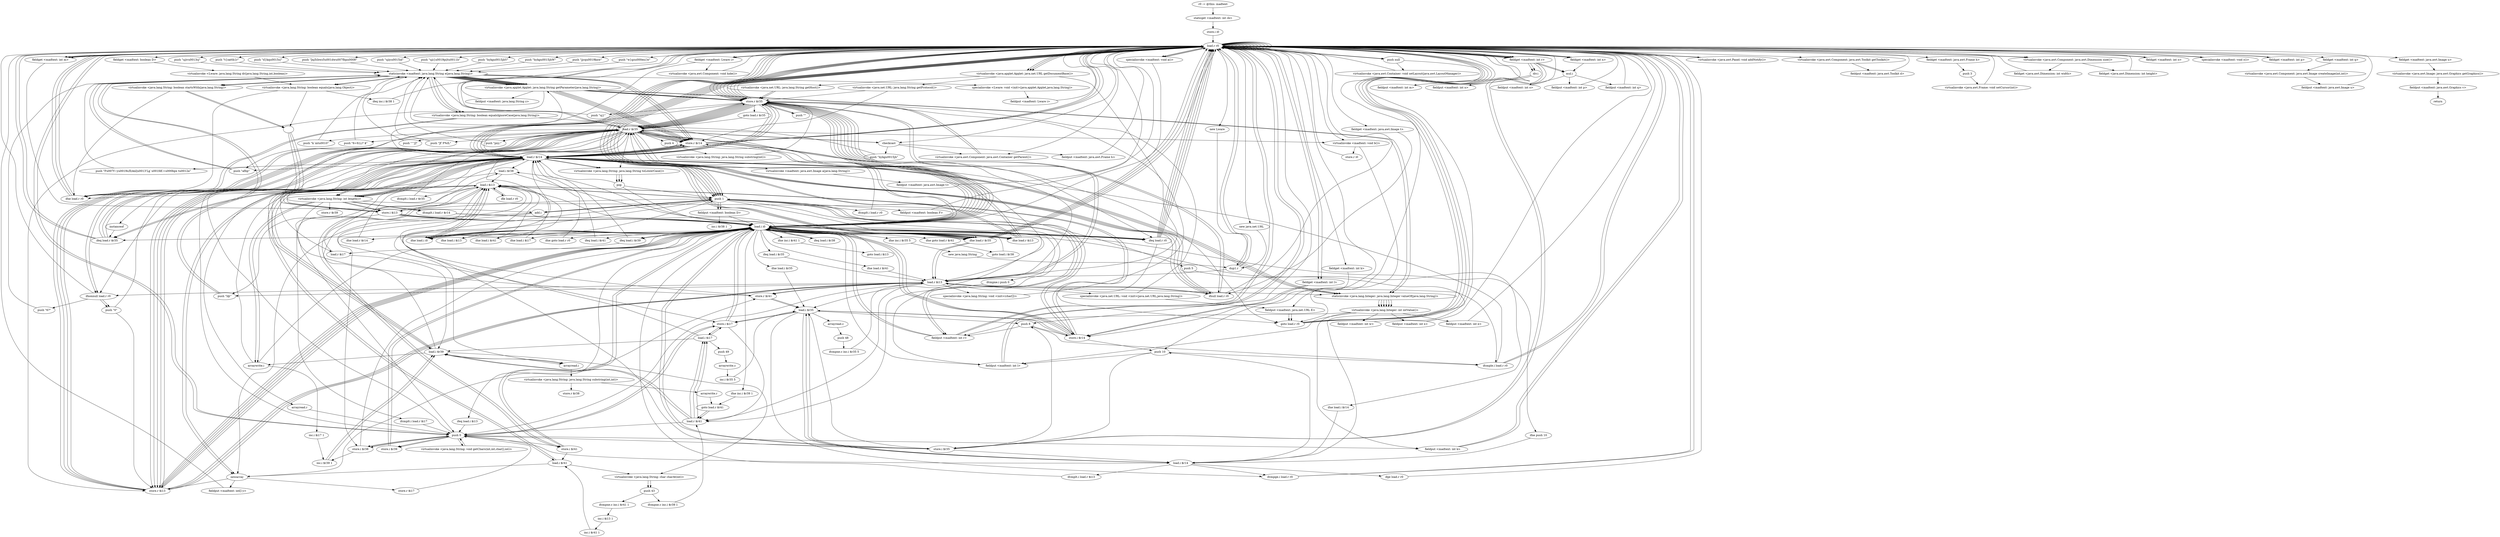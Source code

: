 digraph "" {
    "r0 := @this: madtext"
    "staticget <madtext: int ck>"
    "r0 := @this: madtext"->"staticget <madtext: int ck>";
    "store.i i0"
    "staticget <madtext: int ck>"->"store.i i0";
    "load.r r0"
    "store.i i0"->"load.r r0";
    "push null"
    "load.r r0"->"push null";
    "virtualinvoke <java.awt.Container: void setLayout(java.awt.LayoutManager)>"
    "push null"->"virtualinvoke <java.awt.Container: void setLayout(java.awt.LayoutManager)>";
    "virtualinvoke <java.awt.Container: void setLayout(java.awt.LayoutManager)>"->"load.r r0";
    "virtualinvoke <java.awt.Panel: void addNotify()>"
    "load.r r0"->"virtualinvoke <java.awt.Panel: void addNotify()>";
    "virtualinvoke <java.awt.Panel: void addNotify()>"->"load.r r0";
    "load.r r0"->"load.r r0";
    "virtualinvoke <java.awt.Component: java.awt.Toolkit getToolkit()>"
    "load.r r0"->"virtualinvoke <java.awt.Component: java.awt.Toolkit getToolkit()>";
    "fieldput <madtext: java.awt.Toolkit d>"
    "virtualinvoke <java.awt.Component: java.awt.Toolkit getToolkit()>"->"fieldput <madtext: java.awt.Toolkit d>";
    "fieldput <madtext: java.awt.Toolkit d>"->"load.r r0";
    "load.r r0"->"load.r r0";
    "push \"t{oa\ttb}r\""
    "load.r r0"->"push \"t{oa\ttb}r\"";
    "staticinvoke <madtext: java.lang.String e(java.lang.String)>"
    "push \"t{oa\ttb}r\""->"staticinvoke <madtext: java.lang.String e(java.lang.String)>";
    "virtualinvoke <java.applet.Applet: java.lang.String getParameter(java.lang.String)>"
    "staticinvoke <madtext: java.lang.String e(java.lang.String)>"->"virtualinvoke <java.applet.Applet: java.lang.String getParameter(java.lang.String)>";
    "fieldput <madtext: java.lang.String z>"
    "virtualinvoke <java.applet.Applet: java.lang.String getParameter(java.lang.String)>"->"fieldput <madtext: java.lang.String z>";
    "fieldput <madtext: java.lang.String z>"->"load.r r0";
    "push \"d}kq\u0015s|\""
    "load.r r0"->"push \"d}kq\u0015s|\"";
    "push \"d}kq\u0015s|\""->"staticinvoke <madtext: java.lang.String e(java.lang.String)>";
    "staticinvoke <madtext: java.lang.String e(java.lang.String)>"->"virtualinvoke <java.applet.Applet: java.lang.String getParameter(java.lang.String)>";
    "store.r $r35"
    "virtualinvoke <java.applet.Applet: java.lang.String getParameter(java.lang.String)>"->"store.r $r35";
    "load.r $r35"
    "store.r $r35"->"load.r $r35";
    "store.r $r14"
    "load.r $r35"->"store.r $r14";
    "load.i i0"
    "store.r $r14"->"load.i i0";
    "ifne load.i i0"
    "load.i i0"->"ifne load.i i0";
    "ifne load.i i0"->"load.r $r35";
    "ifnull load.r r0"
    "load.r $r35"->"ifnull load.r r0";
    "ifnull load.r r0"->"load.r $r35";
    "load.r $r35"->"store.r $r14";
    "store.r $r14"->"load.i i0";
    "ifne load.r $r14"
    "load.i i0"->"ifne load.r $r14";
    "load.r $r14"
    "ifne load.r $r14"->"load.r $r14";
    "push \"F\u007f~y\u0019s/ll\\Anl|\u0013\'Lg`\u001fdf.=\u000bpx t\u0012a\""
    "load.r $r14"->"push \"F\u007f~y\u0019s/ll\\Anl|\u0013\'Lg`\u001fdf.=\u000bpx t\u0012a\"";
    "push \"F\u007f~y\u0019s/ll\\Anl|\u0013\'Lg`\u001fdf.=\u000bpx t\u0012a\""->"staticinvoke <madtext: java.lang.String e(java.lang.String)>";
    "virtualinvoke <java.lang.String: boolean startsWith(java.lang.String)>"
    "staticinvoke <madtext: java.lang.String e(java.lang.String)>"->"virtualinvoke <java.lang.String: boolean startsWith(java.lang.String)>";
    "ifne load.r r0"
    "virtualinvoke <java.lang.String: boolean startsWith(java.lang.String)>"->"ifne load.r r0";
    "ifne load.r r0"->"load.r r0";
    "specialinvoke <madtext: void a()>"
    "load.r r0"->"specialinvoke <madtext: void a()>";
    "specialinvoke <madtext: void a()>"->"load.i i0";
    "ifeq load.r r0"
    "load.i i0"->"ifeq load.r r0";
    "ifeq load.r r0"->"load.r r0";
    "load.r r0"->"specialinvoke <madtext: void a()>";
    "specialinvoke <madtext: void a()>"->"load.r r0";
    "new Lware"
    "load.r r0"->"new Lware";
    "dup1.r"
    "new Lware"->"dup1.r";
    "dup1.r"->"load.r r0";
    "push \"Jnj5(bwz5\u001dw\u007fbp\u0008\""
    "load.r r0"->"push \"Jnj5(bwz5\u001dw\u007fbp\u0008\"";
    "push \"Jnj5(bwz5\u001dw\u007fbp\u0008\""->"staticinvoke <madtext: java.lang.String e(java.lang.String)>";
    "specialinvoke <Lware: void <init>(java.applet.Applet,java.lang.String)>"
    "staticinvoke <madtext: java.lang.String e(java.lang.String)>"->"specialinvoke <Lware: void <init>(java.applet.Applet,java.lang.String)>";
    "fieldput <madtext: Lware i>"
    "specialinvoke <Lware: void <init>(java.applet.Applet,java.lang.String)>"->"fieldput <madtext: Lware i>";
    "fieldput <madtext: Lware i>"->"load.r r0";
    "fieldget <madtext: Lware i>"
    "load.r r0"->"fieldget <madtext: Lware i>";
    "virtualinvoke <java.awt.Component: void hide()>"
    "fieldget <madtext: Lware i>"->"virtualinvoke <java.awt.Component: void hide()>";
    "virtualinvoke <java.awt.Component: void hide()>"->"load.r r0";
    "virtualinvoke <java.applet.Applet: java.net.URL getDocumentBase()>"
    "load.r r0"->"virtualinvoke <java.applet.Applet: java.net.URL getDocumentBase()>";
    "virtualinvoke <java.net.URL: java.lang.String getProtocol()>"
    "virtualinvoke <java.applet.Applet: java.net.URL getDocumentBase()>"->"virtualinvoke <java.net.URL: java.lang.String getProtocol()>";
    "virtualinvoke <java.net.URL: java.lang.String getProtocol()>"->"store.r $r14";
    "store.r $r14"->"load.r $r14";
    "load.r $r14"->"store.r $r14";
    "goto load.r r0"
    "store.r $r14"->"goto load.r r0";
    "goto load.r r0"->"load.r r0";
    "load.r r0"->"virtualinvoke <java.applet.Applet: java.net.URL getDocumentBase()>";
    "virtualinvoke <java.net.URL: java.lang.String getHost()>"
    "virtualinvoke <java.applet.Applet: java.net.URL getDocumentBase()>"->"virtualinvoke <java.net.URL: java.lang.String getHost()>";
    "virtualinvoke <java.net.URL: java.lang.String getHost()>"->"store.r $r35";
    "goto load.r $r35"
    "store.r $r35"->"goto load.r $r35";
    "goto load.r $r35"->"load.r $r35";
    "virtualinvoke <java.lang.String: java.lang.String toLowerCase()>"
    "load.r $r35"->"virtualinvoke <java.lang.String: java.lang.String toLowerCase()>";
    "pop"
    "virtualinvoke <java.lang.String: java.lang.String toLowerCase()>"->"pop";
    "pop"->"load.r $r14";
    "load.r $r14"->"virtualinvoke <java.lang.String: java.lang.String toLowerCase()>";
    "virtualinvoke <java.lang.String: java.lang.String toLowerCase()>"->"pop";
    "pop"->"load.i i0";
    "ifne goto load.r r0"
    "load.i i0"->"ifne goto load.r r0";
    "ifne goto load.r r0"->"load.r $r14";
    "push \"afbp\""
    "load.r $r14"->"push \"afbp\"";
    "push \"afbp\""->"staticinvoke <madtext: java.lang.String e(java.lang.String)>";
    "virtualinvoke <java.lang.String: boolean equals(java.lang.Object)>"
    "staticinvoke <madtext: java.lang.String e(java.lang.String)>"->"virtualinvoke <java.lang.String: boolean equals(java.lang.Object)>";
    "virtualinvoke <java.lang.String: boolean equals(java.lang.Object)>"->"ifne load.r r0";
    "ifne load.r r0"->"load.r $r35";
    "virtualinvoke <java.lang.String: int length()>"
    "load.r $r35"->"virtualinvoke <java.lang.String: int length()>";
    "store.i $i13"
    "virtualinvoke <java.lang.String: int length()>"->"store.i $i13";
    "store.i $i13"->"load.i i0";
    "load.i i0"->"ifne load.i i0";
    "load.i $i13"
    "ifne load.i i0"->"load.i $i13";
    "push 1"
    "load.i $i13"->"push 1";
    "ifcmplt.i load.r r0"
    "push 1"->"ifcmplt.i load.r r0";
    "ifcmplt.i load.r r0"->"load.r $r35";
    "push \"k`mt\u0010\""
    "load.r $r35"->"push \"k`mt\u0010\"";
    "push \"k`mt\u0010\""->"staticinvoke <madtext: java.lang.String e(java.lang.String)>";
    "staticinvoke <madtext: java.lang.String e(java.lang.String)>"->"virtualinvoke <java.lang.String: boolean startsWith(java.lang.String)>";
    ""
    "virtualinvoke <java.lang.String: boolean startsWith(java.lang.String)>"->"";
    ""->"store.i $i13";
    "store.i $i13"->"load.i i0";
    "load.i i0"->"ifne load.i i0";
    "ifne load.i i0"->"load.i $i13";
    "load.i $i13"->"ifne load.r r0";
    "ifne load.r r0"->"load.r $r35";
    "push \"6=9;L)? $\""
    "load.r $r35"->"push \"6=9;L)? $\"";
    "push \"6=9;L)? $\""->"staticinvoke <madtext: java.lang.String e(java.lang.String)>";
    "staticinvoke <madtext: java.lang.String e(java.lang.String)>"->"virtualinvoke <java.lang.String: boolean equals(java.lang.Object)>";
    "virtualinvoke <java.lang.String: boolean equals(java.lang.Object)>"->"";
    ""->"store.i $i13";
    "store.i $i13"->"load.i i0";
    "load.i i0"->"ifne load.i i0";
    "ifne load.i i0"->"load.i $i13";
    "ifeq load.r $r35"
    "load.i $i13"->"ifeq load.r $r35";
    "ifeq load.r $r35"->"load.r r0";
    "load.r r0"->"push 1";
    "fieldput <madtext: boolean D>"
    "push 1"->"fieldput <madtext: boolean D>";
    "fieldput <madtext: boolean D>"->"load.i i0";
    "load.i i0"->"ifeq load.r r0";
    "ifeq load.r r0"->"goto load.r r0";
    "goto load.r r0"->"load.r r0";
    "push \"ujiy\u0015id\""
    "load.r r0"->"push \"ujiy\u0015id\"";
    "push \"ujiy\u0015id\""->"staticinvoke <madtext: java.lang.String e(java.lang.String)>";
    "staticinvoke <madtext: java.lang.String e(java.lang.String)>"->"virtualinvoke <java.applet.Applet: java.lang.String getParameter(java.lang.String)>";
    "store.r $i13"
    "virtualinvoke <java.applet.Applet: java.lang.String getParameter(java.lang.String)>"->"store.r $i13";
    "load.r $i13"
    "store.r $i13"->"load.r $i13";
    "load.r $i13"->"store.r $r35";
    "store.r $r35"->"load.i i0";
    "ifne load.r $r35"
    "load.i i0"->"ifne load.r $r35";
    "ifne load.r $r35"->"load.r $i13";
    "load.r $i13"->"ifnull load.r r0";
    "ifnull load.r r0"->"load.r $i13";
    "load.r $i13"->"store.r $r35";
    "store.r $r35"->"load.i i0";
    "load.i i0"->"ifne load.r $r35";
    "ifne load.r $r35"->"load.r $i13";
    "push \"I@\""
    "load.r $i13"->"push \"I@\"";
    "push \"I@\""->"staticinvoke <madtext: java.lang.String e(java.lang.String)>";
    "virtualinvoke <java.lang.String: boolean equalsIgnoreCase(java.lang.String)>"
    "staticinvoke <madtext: java.lang.String e(java.lang.String)>"->"virtualinvoke <java.lang.String: boolean equalsIgnoreCase(java.lang.String)>";
    "virtualinvoke <java.lang.String: boolean equalsIgnoreCase(java.lang.String)>"->"ifne load.r r0";
    "ifne load.r r0"->"load.r r0";
    "new java.net.URL"
    "load.r r0"->"new java.net.URL";
    "new java.net.URL"->"dup1.r";
    "dup1.r"->"load.r r0";
    "load.r r0"->"virtualinvoke <java.applet.Applet: java.net.URL getDocumentBase()>";
    "virtualinvoke <java.applet.Applet: java.net.URL getDocumentBase()>"->"load.r $i13";
    "specialinvoke <java.net.URL: void <init>(java.net.URL,java.lang.String)>"
    "load.r $i13"->"specialinvoke <java.net.URL: void <init>(java.net.URL,java.lang.String)>";
    "fieldput <madtext: java.net.URL E>"
    "specialinvoke <java.net.URL: void <init>(java.net.URL,java.lang.String)>"->"fieldput <madtext: java.net.URL E>";
    "fieldput <madtext: java.net.URL E>"->"goto load.r r0";
    "goto load.r r0"->"load.r r0";
    "push \"uji{\u0019pi|t\u0011b\""
    "load.r r0"->"push \"uji{\u0019pi|t\u0011b\"";
    "push \"uji{\u0019pi|t\u0011b\""->"staticinvoke <madtext: java.lang.String e(java.lang.String)>";
    "staticinvoke <madtext: java.lang.String e(java.lang.String)>"->"virtualinvoke <java.applet.Applet: java.lang.String getParameter(java.lang.String)>";
    "virtualinvoke <java.applet.Applet: java.lang.String getParameter(java.lang.String)>"->"store.r $r35";
    "store.r $r35"->"load.r $r35";
    "push \"^J]\""
    "load.r $r35"->"push \"^J]\"";
    "push \"^J]\""->"staticinvoke <madtext: java.lang.String e(java.lang.String)>";
    "staticinvoke <madtext: java.lang.String e(java.lang.String)>"->"virtualinvoke <java.lang.String: boolean equalsIgnoreCase(java.lang.String)>";
    "virtualinvoke <java.lang.String: boolean equalsIgnoreCase(java.lang.String)>"->"ifeq load.r r0";
    "ifeq load.r r0"->"load.r r0";
    "load.r r0"->"push 1";
    "fieldput <madtext: boolean F>"
    "push 1"->"fieldput <madtext: boolean F>";
    "fieldput <madtext: boolean F>"->"load.r r0";
    "virtualinvoke <java.awt.Component: java.awt.Container getParent()>"
    "load.r r0"->"virtualinvoke <java.awt.Component: java.awt.Container getParent()>";
    "virtualinvoke <java.awt.Component: java.awt.Container getParent()>"->"store.r $r35";
    "store.r $r35"->"load.i i0";
    "load.i i0"->"ifeq load.r $r35";
    "ifeq load.r $r35"->"load.r $r35";
    "checkcast"
    "load.r $r35"->"checkcast";
    "checkcast"->"virtualinvoke <java.awt.Component: java.awt.Container getParent()>";
    "virtualinvoke <java.awt.Component: java.awt.Container getParent()>"->"store.r $r35";
    "store.r $r35"->"load.r $r35";
    "load.r $r35"->"store.r $r35";
    "store.r $r35"->"load.r $r35";
    "instanceof"
    "load.r $r35"->"instanceof";
    "instanceof"->"ifeq load.r $r35";
    "ifeq load.r $r35"->"load.r r0";
    "load.r r0"->"load.r $r35";
    "load.r $r35"->"checkcast";
    "fieldput <madtext: java.awt.Frame h>"
    "checkcast"->"fieldput <madtext: java.awt.Frame h>";
    "fieldput <madtext: java.awt.Frame h>"->"load.r r0";
    "fieldget <madtext: java.awt.Frame h>"
    "load.r r0"->"fieldget <madtext: java.awt.Frame h>";
    "push 3"
    "fieldget <madtext: java.awt.Frame h>"->"push 3";
    "virtualinvoke <java.awt.Frame: void setCursor(int)>"
    "push 3"->"virtualinvoke <java.awt.Frame: void setCursor(int)>";
    "virtualinvoke <java.awt.Frame: void setCursor(int)>"->"load.r r0";
    "load.r r0"->"store.r $r35";
    "store.r $r35"->"load.i i0";
    "load.i i0"->"ifne load.r $r35";
    "ifne load.r $r35"->"load.r r0";
    "load.r r0"->"checkcast";
    "push \"hykg\u0015jh\""
    "checkcast"->"push \"hykg\u0015jh\"";
    "push \"hykg\u0015jh\""->"staticinvoke <madtext: java.lang.String e(java.lang.String)>";
    "staticinvoke <madtext: java.lang.String e(java.lang.String)>"->"virtualinvoke <java.applet.Applet: java.lang.String getParameter(java.lang.String)>";
    "virtualinvoke <java.applet.Applet: java.lang.String getParameter(java.lang.String)>"->"store.r $r14";
    "store.r $r14"->"load.r $r14";
    "load.r $r14"->"store.r $r35";
    "store.r $r35"->"load.i i0";
    "load.i i0"->"ifne load.r $r35";
    "ifne load.r $r35"->"load.r $r14";
    "load.r $r14"->"ifnull load.r r0";
    "ifnull load.r r0"->"load.r $r14";
    "load.r $r14"->"store.r $r35";
    "store.r $r35"->"load.i i0";
    "load.i i0"->"ifne load.r $r35";
    "ifne load.r $r35"->"load.r $r14";
    "load.r $r14"->"push \"I@\"";
    "push \"I@\""->"staticinvoke <madtext: java.lang.String e(java.lang.String)>";
    "staticinvoke <madtext: java.lang.String e(java.lang.String)>"->"virtualinvoke <java.lang.String: boolean equalsIgnoreCase(java.lang.String)>";
    "virtualinvoke <java.lang.String: boolean equalsIgnoreCase(java.lang.String)>"->"ifne load.r r0";
    "ifne load.r r0"->"load.r r0";
    "load.r r0"->"load.r r0";
    "load.r r0"->"load.r $r14";
    "virtualinvoke <madtext: java.awt.Image a(java.lang.String)>"
    "load.r $r14"->"virtualinvoke <madtext: java.awt.Image a(java.lang.String)>";
    "fieldput <madtext: java.awt.Image t>"
    "virtualinvoke <madtext: java.awt.Image a(java.lang.String)>"->"fieldput <madtext: java.awt.Image t>";
    "fieldput <madtext: java.awt.Image t>"->"load.r r0";
    "load.r r0"->"store.r $r35";
    "store.r $r35"->"load.i i0";
    "load.i i0"->"ifne load.r $r35";
    "ifne load.r $r35"->"load.r r0";
    "fieldget <madtext: java.awt.Image t>"
    "load.r r0"->"fieldget <madtext: java.awt.Image t>";
    "fieldget <madtext: java.awt.Image t>"->"ifnull load.r r0";
    "ifnull load.r r0"->"load.r r0";
    "push \"hykg\u0015jhV\""
    "load.r r0"->"push \"hykg\u0015jhV\"";
    "push \"hykg\u0015jhV\""->"staticinvoke <madtext: java.lang.String e(java.lang.String)>";
    "staticinvoke <madtext: java.lang.String e(java.lang.String)>"->"virtualinvoke <java.applet.Applet: java.lang.String getParameter(java.lang.String)>";
    "virtualinvoke <java.applet.Applet: java.lang.String getParameter(java.lang.String)>"->"store.r $r14";
    "store.r $r14"->"load.r $r14";
    "load.r $r14"->"store.r $r35";
    "store.r $r35"->"load.i i0";
    "load.i i0"->"ifne load.r $r35";
    "ifne load.r $r35"->"load.r $r14";
    "ifnonnull load.r r0"
    "load.r $r14"->"ifnonnull load.r r0";
    "push \"0\""
    "ifnonnull load.r r0"->"push \"0\"";
    "push \"0\""->"store.r $r14";
    "store.r $r14"->"load.r r0";
    "load.r r0"->"load.r $r14";
    "staticinvoke <java.lang.Integer: java.lang.Integer valueOf(java.lang.String)>"
    "load.r $r14"->"staticinvoke <java.lang.Integer: java.lang.Integer valueOf(java.lang.String)>";
    "virtualinvoke <java.lang.Integer: int intValue()>"
    "staticinvoke <java.lang.Integer: java.lang.Integer valueOf(java.lang.String)>"->"virtualinvoke <java.lang.Integer: int intValue()>";
    "fieldput <madtext: int w>"
    "virtualinvoke <java.lang.Integer: int intValue()>"->"fieldput <madtext: int w>";
    "fieldput <madtext: int w>"->"load.r r0";
    "push \"hykg\u0015jhW\""
    "load.r r0"->"push \"hykg\u0015jhW\"";
    "push \"hykg\u0015jhW\""->"staticinvoke <madtext: java.lang.String e(java.lang.String)>";
    "staticinvoke <madtext: java.lang.String e(java.lang.String)>"->"virtualinvoke <java.applet.Applet: java.lang.String getParameter(java.lang.String)>";
    "virtualinvoke <java.applet.Applet: java.lang.String getParameter(java.lang.String)>"->"store.r $r35";
    "store.r $r35"->"load.r $r35";
    "load.r $r35"->"store.r $r14";
    "store.r $r14"->"load.r $r35";
    "load.r $r35"->"store.r $i13";
    "store.r $i13"->"load.i i0";
    "ifne load.r $i13"
    "load.i i0"->"ifne load.r $i13";
    "ifne load.r $i13"->"load.r $r35";
    "load.r $r35"->"ifnonnull load.r r0";
    "ifnonnull load.r r0"->"push \"0\"";
    "push \"0\""->"store.r $i13";
    "store.r $i13"->"load.r $i13";
    "load.r $i13"->"store.r $r14";
    "store.r $r14"->"load.r r0";
    "load.r r0"->"load.r $r14";
    "load.r $r14"->"staticinvoke <java.lang.Integer: java.lang.Integer valueOf(java.lang.String)>";
    "staticinvoke <java.lang.Integer: java.lang.Integer valueOf(java.lang.String)>"->"virtualinvoke <java.lang.Integer: int intValue()>";
    "fieldput <madtext: int x>"
    "virtualinvoke <java.lang.Integer: int intValue()>"->"fieldput <madtext: int x>";
    "fieldput <madtext: int x>"->"load.r r0";
    "load.r r0"->"store.r $r35";
    "store.r $r35"->"load.r $r35";
    "push \"Jf`F%IL\""
    "load.r $r35"->"push \"Jf`F%IL\"";
    "push \"Jf`F%IL\""->"staticinvoke <madtext: java.lang.String e(java.lang.String)>";
    "staticinvoke <madtext: java.lang.String e(java.lang.String)>"->"virtualinvoke <java.applet.Applet: java.lang.String getParameter(java.lang.String)>";
    "virtualinvoke <java.applet.Applet: java.lang.String getParameter(java.lang.String)>"->"store.r $r35";
    "store.r $r35"->"load.r $r35";
    "load.r $r35"->"store.r $r14";
    "store.r $r14"->"load.r $r35";
    "load.r $r35"->"store.r $i13";
    "store.r $i13"->"load.i i0";
    "load.i i0"->"ifne load.r $i13";
    "ifne load.r $i13"->"load.r $r35";
    "load.r $r35"->"ifnonnull load.r r0";
    "push \"6?\""
    "ifnonnull load.r r0"->"push \"6?\"";
    "push \"6?\""->"staticinvoke <madtext: java.lang.String e(java.lang.String)>";
    "staticinvoke <madtext: java.lang.String e(java.lang.String)>"->"store.r $r14";
    "store.r $r14"->"load.r r0";
    "load.r r0"->"load.r $r14";
    "load.r $r14"->"staticinvoke <java.lang.Integer: java.lang.Integer valueOf(java.lang.String)>";
    "staticinvoke <java.lang.Integer: java.lang.Integer valueOf(java.lang.String)>"->"virtualinvoke <java.lang.Integer: int intValue()>";
    "fieldput <madtext: int e>"
    "virtualinvoke <java.lang.Integer: int intValue()>"->"fieldput <madtext: int e>";
    "fieldput <madtext: int e>"->"load.r r0";
    "load.r r0"->"store.r $r35";
    "push \"uj}\""
    "store.r $r35"->"push \"uj}\"";
    "push \"uj}\""->"staticinvoke <madtext: java.lang.String e(java.lang.String)>";
    "staticinvoke <madtext: java.lang.String e(java.lang.String)>"->"store.r $r14";
    "store.r $r14"->"load.r $r14";
    "load.r $r14"->"store.r $i13";
    "store.r $i13"->"load.i i0";
    "load.i i0"->"ifne load.r $r35";
    "ifne load.r $r35"->"load.r r0";
    "load.r r0"->"load.r $r14";
    "load.r $r14"->"virtualinvoke <java.applet.Applet: java.lang.String getParameter(java.lang.String)>";
    "virtualinvoke <java.applet.Applet: java.lang.String getParameter(java.lang.String)>"->"store.r $r14";
    "store.r $r14"->"load.r $r14";
    "load.r $r14"->"store.r $i13";
    "store.r $i13"->"load.r $i13";
    "load.r $i13"->"ifnonnull load.r r0";
    "ifnonnull load.r r0"->"load.r r0";
    "load.r r0"->"push 1";
    "fieldput <madtext: int r>"
    "push 1"->"fieldput <madtext: int r>";
    "fieldput <madtext: int r>"->"load.i i0";
    "load.i i0"->"ifeq load.r r0";
    "ifeq load.r r0"->"load.r r0";
    "load.r r0"->"store.r $r35";
    "store.r $r35"->"load.r $r14";
    "load.r $r14"->"store.r $i13";
    "store.r $i13"->"load.r $r35";
    "load.r $r35"->"load.r $i13";
    "load.r $i13"->"staticinvoke <java.lang.Integer: java.lang.Integer valueOf(java.lang.String)>";
    "staticinvoke <java.lang.Integer: java.lang.Integer valueOf(java.lang.String)>"->"virtualinvoke <java.lang.Integer: int intValue()>";
    "virtualinvoke <java.lang.Integer: int intValue()>"->"fieldput <madtext: int r>";
    "fieldput <madtext: int r>"->"load.r r0";
    "fieldget <madtext: int r>"
    "load.r r0"->"fieldget <madtext: int r>";
    "store.i $r35"
    "fieldget <madtext: int r>"->"store.i $r35";
    "push 8"
    "store.i $r35"->"push 8";
    "store.i $r14"
    "push 8"->"store.i $r14";
    "store.i $r14"->"load.i i0";
    "ifne load.i $r35"
    "load.i i0"->"ifne load.i $r35";
    "load.i $r35"
    "ifne load.i $r35"->"load.i $r35";
    "load.i $r35"->"push 8";
    "ifcmple.i load.r r0"
    "push 8"->"ifcmple.i load.r r0";
    "ifcmple.i load.r r0"->"load.r r0";
    "load.r r0"->"push 8";
    "push 8"->"fieldput <madtext: int r>";
    "fieldput <madtext: int r>"->"load.i i0";
    "load.i i0"->"ifeq load.r r0";
    "ifeq load.r r0"->"load.r r0";
    "load.r r0"->"fieldget <madtext: int r>";
    "fieldget <madtext: int r>"->"store.i $r35";
    "store.i $r35"->"load.i $r35";
    "load.i $r35"->"store.i $r14";
    "store.i $r14"->"load.i i0";
    "load.i i0"->"ifne load.i i0";
    "ifne load.i i0"->"push 1";
    "push 1"->"store.i $r14";
    "store.i $r14"->"load.i $r35";
    "load.i $r14"
    "load.i $r35"->"load.i $r14";
    "ifcmpge.i load.r r0"
    "load.i $r14"->"ifcmpge.i load.r r0";
    "ifcmpge.i load.r r0"->"load.r r0";
    "load.r r0"->"push 1";
    "push 1"->"fieldput <madtext: int r>";
    "fieldput <madtext: int r>"->"load.r r0";
    "load.r r0"->"load.r r0";
    "push \"jjcq\u0019knw\""
    "load.r r0"->"push \"jjcq\u0019knw\"";
    "push \"jjcq\u0019knw\""->"staticinvoke <madtext: java.lang.String e(java.lang.String)>";
    "staticinvoke <madtext: java.lang.String e(java.lang.String)>"->"virtualinvoke <java.applet.Applet: java.lang.String getParameter(java.lang.String)>";
    "virtualinvoke <java.applet.Applet: java.lang.String getParameter(java.lang.String)>"->"staticinvoke <java.lang.Integer: java.lang.Integer valueOf(java.lang.String)>";
    "staticinvoke <java.lang.Integer: java.lang.Integer valueOf(java.lang.String)>"->"virtualinvoke <java.lang.Integer: int intValue()>";
    "fieldput <madtext: int k>"
    "virtualinvoke <java.lang.Integer: int intValue()>"->"fieldput <madtext: int k>";
    "fieldput <madtext: int k>"->"load.r r0";
    "load.r r0"->"load.r r0";
    "push \"w}gz\u000en{w\""
    "load.r r0"->"push \"w}gz\u000en{w\"";
    "push \"w}gz\u000en{w\""->"staticinvoke <madtext: java.lang.String e(java.lang.String)>";
    "staticinvoke <madtext: java.lang.String e(java.lang.String)>"->"virtualinvoke <java.applet.Applet: java.lang.String getParameter(java.lang.String)>";
    "virtualinvoke <java.applet.Applet: java.lang.String getParameter(java.lang.String)>"->"staticinvoke <java.lang.Integer: java.lang.Integer valueOf(java.lang.String)>";
    "staticinvoke <java.lang.Integer: java.lang.Integer valueOf(java.lang.String)>"->"virtualinvoke <java.lang.Integer: int intValue()>";
    "fieldput <madtext: int l>"
    "virtualinvoke <java.lang.Integer: int intValue()>"->"fieldput <madtext: int l>";
    "fieldput <madtext: int l>"->"load.r r0";
    "fieldget <madtext: int k>"
    "load.r r0"->"fieldget <madtext: int k>";
    "fieldget <madtext: int k>"->"store.i $r14";
    "store.i $r14"->"load.i i0";
    "ifne push 10"
    "load.i i0"->"ifne push 10";
    "ifne push 10"->"load.i $r14";
    "ifge load.r r0"
    "load.i $r14"->"ifge load.r r0";
    "ifge load.r r0"->"load.r r0";
    "push 0"
    "load.r r0"->"push 0";
    "push 0"->"fieldput <madtext: int k>";
    "fieldput <madtext: int k>"->"load.r r0";
    "fieldget <madtext: int l>"
    "load.r r0"->"fieldget <madtext: int l>";
    "fieldget <madtext: int l>"->"store.i $r14";
    "push 10"
    "store.i $r14"->"push 10";
    "push 10"->"store.i $r35";
    "store.i $r35"->"load.i i0";
    "ifne load.i $r14"
    "load.i i0"->"ifne load.i $r14";
    "ifne load.i $r14"->"load.i $r14";
    "load.i $r14"->"push 10";
    "push 10"->"ifcmple.i load.r r0";
    "ifcmple.i load.r r0"->"load.r r0";
    "load.r r0"->"push 10";
    "push 10"->"fieldput <madtext: int l>";
    "fieldput <madtext: int l>"->"load.i i0";
    "load.i i0"->"ifeq load.r r0";
    "ifeq load.r r0"->"load.r r0";
    "load.r r0"->"store.r $r35";
    "store.r $r35"->"load.i i0";
    "load.i i0"->"ifne load.r $r35";
    "ifne load.r $r35"->"load.r r0";
    "load.r r0"->"fieldget <madtext: int l>";
    "fieldget <madtext: int l>"->"store.i $r14";
    "store.i $r14"->"push 1";
    "push 1"->"store.i $r35";
    "store.i $r35"->"load.i $r14";
    "load.i $r14"->"load.i $r35";
    "load.i $r35"->"ifcmpge.i load.r r0";
    "ifcmpge.i load.r r0"->"load.r r0";
    "load.r r0"->"push 1";
    "push 1"->"fieldput <madtext: int l>";
    "fieldput <madtext: int l>"->"load.r r0";
    "load.r r0"->"load.r r0";
    "virtualinvoke <java.awt.Component: java.awt.Dimension size()>"
    "load.r r0"->"virtualinvoke <java.awt.Component: java.awt.Dimension size()>";
    "fieldget <java.awt.Dimension: int width>"
    "virtualinvoke <java.awt.Component: java.awt.Dimension size()>"->"fieldget <java.awt.Dimension: int width>";
    "fieldget <java.awt.Dimension: int width>"->"load.r r0";
    "load.r r0"->"fieldget <madtext: int r>";
    "div.i"
    "fieldget <madtext: int r>"->"div.i";
    "fieldput <madtext: int m>"
    "div.i"->"fieldput <madtext: int m>";
    "fieldput <madtext: int m>"->"load.r r0";
    "load.r r0"->"load.r r0";
    "load.r r0"->"virtualinvoke <java.awt.Component: java.awt.Dimension size()>";
    "fieldget <java.awt.Dimension: int height>"
    "virtualinvoke <java.awt.Component: java.awt.Dimension size()>"->"fieldget <java.awt.Dimension: int height>";
    "fieldget <java.awt.Dimension: int height>"->"load.r r0";
    "load.r r0"->"fieldget <madtext: int r>";
    "fieldget <madtext: int r>"->"div.i";
    "fieldput <madtext: int n>"
    "div.i"->"fieldput <madtext: int n>";
    "fieldput <madtext: int n>"->"load.r r0";
    "load.r r0"->"load.r r0";
    "fieldget <madtext: int m>"
    "load.r r0"->"fieldget <madtext: int m>";
    "fieldget <madtext: int m>"->"load.r r0";
    "fieldget <madtext: int n>"
    "load.r r0"->"fieldget <madtext: int n>";
    "mul.i"
    "fieldget <madtext: int n>"->"mul.i";
    "fieldput <madtext: int o>"
    "mul.i"->"fieldput <madtext: int o>";
    "fieldput <madtext: int o>"->"load.r r0";
    "load.r r0"->"load.r r0";
    "load.r r0"->"fieldget <madtext: int m>";
    "fieldget <madtext: int m>"->"load.r r0";
    "load.r r0"->"fieldget <madtext: int r>";
    "fieldget <madtext: int r>"->"mul.i";
    "fieldput <madtext: int p>"
    "mul.i"->"fieldput <madtext: int p>";
    "fieldput <madtext: int p>"->"load.r r0";
    "load.r r0"->"load.r r0";
    "load.r r0"->"fieldget <madtext: int n>";
    "fieldget <madtext: int n>"->"load.r r0";
    "load.r r0"->"fieldget <madtext: int r>";
    "fieldget <madtext: int r>"->"mul.i";
    "fieldput <madtext: int q>"
    "mul.i"->"fieldput <madtext: int q>";
    "fieldput <madtext: int q>"->"load.r r0";
    "load.r r0"->"load.r r0";
    "fieldget <madtext: int o>"
    "load.r r0"->"fieldget <madtext: int o>";
    "fieldget <madtext: int o>"->"load.r r0";
    "load.r r0"->"fieldget <madtext: int m>";
    "add.i"
    "fieldget <madtext: int m>"->"add.i";
    "add.i"->"push 1";
    "push 1"->"add.i";
    "newarray"
    "add.i"->"newarray";
    "fieldput <madtext: int[] y>"
    "newarray"->"fieldput <madtext: int[] y>";
    "fieldput <madtext: int[] y>"->"load.r r0";
    "specialinvoke <madtext: void c()>"
    "load.r r0"->"specialinvoke <madtext: void c()>";
    "specialinvoke <madtext: void c()>"->"load.r r0";
    "load.r r0"->"store.r $r35";
    "store.r $r35"->"load.r $r35";
    "virtualinvoke <madtext: void b()>"
    "load.r $r35"->"virtualinvoke <madtext: void b()>";
    "virtualinvoke <madtext: void b()>"->"goto load.r r0";
    "goto load.r r0"->"load.r r0";
    "load.r r0"->"load.r r0";
    "load.r r0"->"load.r r0";
    "fieldget <madtext: int p>"
    "load.r r0"->"fieldget <madtext: int p>";
    "fieldget <madtext: int p>"->"load.r r0";
    "fieldget <madtext: int q>"
    "load.r r0"->"fieldget <madtext: int q>";
    "virtualinvoke <java.awt.Component: java.awt.Image createImage(int,int)>"
    "fieldget <madtext: int q>"->"virtualinvoke <java.awt.Component: java.awt.Image createImage(int,int)>";
    "fieldput <madtext: java.awt.Image u>"
    "virtualinvoke <java.awt.Component: java.awt.Image createImage(int,int)>"->"fieldput <madtext: java.awt.Image u>";
    "fieldput <madtext: java.awt.Image u>"->"load.r r0";
    "load.r r0"->"load.r r0";
    "fieldget <madtext: java.awt.Image u>"
    "load.r r0"->"fieldget <madtext: java.awt.Image u>";
    "virtualinvoke <java.awt.Image: java.awt.Graphics getGraphics()>"
    "fieldget <madtext: java.awt.Image u>"->"virtualinvoke <java.awt.Image: java.awt.Graphics getGraphics()>";
    "fieldput <madtext: java.awt.Graphics v>"
    "virtualinvoke <java.awt.Image: java.awt.Graphics getGraphics()>"->"fieldput <madtext: java.awt.Graphics v>";
    "return"
    "fieldput <madtext: java.awt.Graphics v>"->"return";
    "store.r i0"
    "virtualinvoke <madtext: void b()>"->"store.r i0";
    "store.r i0"->"load.r r0";
    "load.r r0"->"virtualinvoke <madtext: void b()>";
    "specialinvoke <java.net.URL: void <init>(java.net.URL,java.lang.String)>"->"store.r $r35";
    "store.r $r35"->"load.r r0";
    "load.r r0"->"push null";
    "push null"->"fieldput <madtext: java.net.URL E>";
    "fieldput <madtext: java.net.URL E>"->"goto load.r r0";
    "ifeq load.r $r35"->"load.r $r35";
    "push \"pxy;\""
    "load.r $r35"->"push \"pxy;\"";
    "push \"pxy;\""->"staticinvoke <madtext: java.lang.String e(java.lang.String)>";
    "staticinvoke <madtext: java.lang.String e(java.lang.String)>"->"virtualinvoke <java.lang.String: boolean startsWith(java.lang.String)>";
    "virtualinvoke <java.lang.String: boolean startsWith(java.lang.String)>"->"";
    ""->"store.i $i13";
    "store.i $i13"->"load.i i0";
    "ifne load.i $i13"
    "load.i i0"->"ifne load.i $i13";
    "ifne load.i $i13"->"load.i $i13";
    "load.i $i13"->"ifeq load.r $r35";
    "ifeq load.r $r35"->"load.r $r35";
    "push 4"
    "load.r $r35"->"push 4";
    "virtualinvoke <java.lang.String: java.lang.String substring(int)>"
    "push 4"->"virtualinvoke <java.lang.String: java.lang.String substring(int)>";
    "virtualinvoke <java.lang.String: java.lang.String substring(int)>"->"store.r $r35";
    "store.r $r35"->"load.r $r35";
    "load.r $r35"->"virtualinvoke <java.lang.String: int length()>";
    "virtualinvoke <java.lang.String: int length()>"->"store.i $i13";
    "store.i $i13"->"load.i $i13";
    "load.i $i13"->"store.i $r14";
    "store.i $r14"->"load.i $i13";
    "store.i $r41"
    "load.i $i13"->"store.i $r41";
    "store.i $r41"->"load.i i0";
    "ifne load.i $r41"
    "load.i i0"->"ifne load.i $r41";
    "ifne load.i $r41"->"load.i $i13";
    "ifle load.r r0"
    "load.i $i13"->"ifle load.r r0";
    "ifle load.r r0"->"load.i $i13";
    "load.i $i13"->"store.i $r41";
    "load.i $r41"
    "store.i $r41"->"load.i $r41";
    "load.i $r41"->"newarray";
    "newarray"->"store.r $i13";
    "store.r $i13"->"load.r $r35";
    "load.r $r35"->"push 0";
    "push 0"->"load.i $r14";
    "load.i $r14"->"load.r $i13";
    "load.r $i13"->"push 0";
    "virtualinvoke <java.lang.String: void getChars(int,int,char[],int)>"
    "push 0"->"virtualinvoke <java.lang.String: void getChars(int,int,char[],int)>";
    "virtualinvoke <java.lang.String: void getChars(int,int,char[],int)>"->"push 0";
    "push 0"->"store.i $r35";
    "store.i $r35"->"load.i i0";
    "ifeq load.i $r35"
    "load.i i0"->"ifeq load.i $r35";
    "ifeq load.i $r35"->"load.r $i13";
    "store.r $r41"
    "load.r $i13"->"store.r $r41";
    "store.r $r41"->"load.i $r35";
    "store.i $i17"
    "load.i $r35"->"store.i $i17";
    "store.i $i17"->"load.i i0";
    "ifne load.r $r41"
    "load.i i0"->"ifne load.r $r41";
    "ifne load.r $r41"->"load.r $i13";
    "load.r $i13"->"load.i $r35";
    "arrayread.c"
    "load.i $r35"->"arrayread.c";
    "push 48"
    "arrayread.c"->"push 48";
    "ifcmpne.c inc.i $r35 5"
    "push 48"->"ifcmpne.c inc.i $r35 5";
    "ifcmpne.c inc.i $r35 5"->"load.r $i13";
    "load.r $i13"->"store.r $r41";
    "store.r $r41"->"load.i $r35";
    "load.i $r35"->"store.i $i17";
    "load.r $r41"
    "store.i $i17"->"load.r $r41";
    "load.i $i17"
    "load.r $r41"->"load.i $i17";
    "push 49"
    "load.i $i17"->"push 49";
    "arraywrite.c"
    "push 49"->"arraywrite.c";
    "inc.i $r35 5"
    "arraywrite.c"->"inc.i $r35 5";
    "inc.i $r35 5"->"load.i $r35";
    "load.i $r35"->"load.i $r14";
    "ifcmplt.i load.r $i13"
    "load.i $r14"->"ifcmplt.i load.r $i13";
    "ifcmplt.i load.r $i13"->"load.i i0";
    "ifne inc.i $r35 5"
    "load.i i0"->"ifne inc.i $r35 5";
    "new java.lang.String"
    "ifne inc.i $r35 5"->"new java.lang.String";
    "new java.lang.String"->"dup1.r";
    "dup1.r"->"load.r $i13";
    "specialinvoke <java.lang.String: void <init>(char[])>"
    "load.r $i13"->"specialinvoke <java.lang.String: void <init>(char[])>";
    "specialinvoke <java.lang.String: void <init>(char[])>"->"store.r $r35";
    "store.r $r35"->"load.r r0";
    "push \"ujiv\u0013cj\""
    "load.r r0"->"push \"ujiv\u0013cj\"";
    "push \"ujiv\u0013cj\""->"staticinvoke <madtext: java.lang.String e(java.lang.String)>";
    "staticinvoke <madtext: java.lang.String e(java.lang.String)>"->"virtualinvoke <java.applet.Applet: java.lang.String getParameter(java.lang.String)>";
    "virtualinvoke <java.applet.Applet: java.lang.String getParameter(java.lang.String)>"->"store.r $r14";
    "store.r $r14"->"load.r $r14";
    "load.r $r14"->"store.r $i13";
    "store.r $i13"->"load.i i0";
    "load.i i0"->"ifne load.r $i13";
    "ifne load.r $i13"->"load.r $r14";
    "load.r $r14"->"ifnull load.r r0";
    "ifnull load.r r0"->"load.r $r14";
    "load.r $r14"->"store.r $i13";
    "store.r $i13"->"load.i i0";
    "load.i i0"->"ifne load.r $i13";
    "ifne load.r $i13"->"load.r $r14";
    "load.r $r14"->"virtualinvoke <java.lang.String: int length()>";
    "push 5"
    "virtualinvoke <java.lang.String: int length()>"->"push 5";
    "push 5"->"ifcmple.i load.r r0";
    "ifcmple.i load.r r0"->"load.r $r14";
    "load.r $r14"->"virtualinvoke <java.lang.String: java.lang.String toLowerCase()>";
    "virtualinvoke <java.lang.String: java.lang.String toLowerCase()>"->"pop";
    "pop"->"push 1";
    "push 1"->"store.i $i13";
    "store.i $i13"->"push 0";
    "push 0"->"store.i $r41";
    "store.i $r41"->"load.i i0";
    "ifeq load.i $r41"
    "load.i i0"->"ifeq load.i $r41";
    "ifeq load.i $r41"->"load.r $r14";
    "load.r $r14"->"load.i $r41";
    "virtualinvoke <java.lang.String: char charAt(int)>"
    "load.i $r41"->"virtualinvoke <java.lang.String: char charAt(int)>";
    "push 43"
    "virtualinvoke <java.lang.String: char charAt(int)>"->"push 43";
    "ifcmpne.c inc.i $r41 1"
    "push 43"->"ifcmpne.c inc.i $r41 1";
    "inc.i $i13 1"
    "ifcmpne.c inc.i $r41 1"->"inc.i $i13 1";
    "inc.i $r41 1"
    "inc.i $i13 1"->"inc.i $r41 1";
    "inc.i $r41 1"->"load.i $r41";
    "load.i $r41"->"load.r $r14";
    "load.r $r14"->"virtualinvoke <java.lang.String: int length()>";
    "ifcmplt.i load.r $r14"
    "virtualinvoke <java.lang.String: int length()>"->"ifcmplt.i load.r $r14";
    "ifcmplt.i load.r $r14"->"load.i i0";
    "ifne inc.i $r41 1"
    "load.i i0"->"ifne inc.i $r41 1";
    "goto load.i $i13"
    "ifne inc.i $r41 1"->"goto load.i $i13";
    "goto load.i $i13"->"load.i $i13";
    "load.i $i13"->"newarray";
    "newarray"->"store.r $r41";
    "store.r $r41"->"load.i $i13";
    "load.i $i13"->"store.i $i17";
    "store.i $i17"->"load.i i0";
    "ifne load.i $i17"
    "load.i i0"->"ifne load.i $i17";
    "ifne load.i $i17"->"load.i $i13";
    "load.i $i13"->"push 1";
    "ifcmpne.i push 0"
    "push 1"->"ifcmpne.i push 0";
    "ifcmpne.i push 0"->"load.r $r41";
    "load.r $r41"->"push 0";
    "push 0"->"load.r $r14";
    "load.r $r14"->"virtualinvoke <java.lang.String: int length()>";
    "arraywrite.i"
    "virtualinvoke <java.lang.String: int length()>"->"arraywrite.i";
    "arraywrite.i"->"load.i i0";
    "ifeq load.i $i13"
    "load.i i0"->"ifeq load.i $i13";
    "ifeq load.i $i13"->"push 0";
    "push 0"->"store.i $i17";
    "store.i $i17"->"load.i $i17";
    "load.i $i17"->"store.i $i17";
    "store.i $i17"->"push 0";
    "store.i $r39"
    "push 0"->"store.i $r39";
    "store.i $r39"->"load.i i0";
    "ifeq load.i $r39"
    "load.i i0"->"ifeq load.i $r39";
    "ifeq load.i $r39"->"load.r $r14";
    "load.i $r39"
    "load.r $r14"->"load.i $r39";
    "load.i $r39"->"virtualinvoke <java.lang.String: char charAt(int)>";
    "virtualinvoke <java.lang.String: char charAt(int)>"->"push 43";
    "ifcmpne.c inc.i $r39 1"
    "push 43"->"ifcmpne.c inc.i $r39 1";
    "ifcmpne.c inc.i $r39 1"->"load.r $r41";
    "load.r $r41"->"load.i $i17";
    "load.i $i17"->"load.i $r39";
    "load.i $r39"->"arraywrite.i";
    "inc.i $i17 1"
    "arraywrite.i"->"inc.i $i17 1";
    "inc.i $r39 1"
    "inc.i $i17 1"->"inc.i $r39 1";
    "inc.i $r39 1"->"load.i $r39";
    "load.i $r39"->"load.r $r14";
    "load.r $r14"->"virtualinvoke <java.lang.String: int length()>";
    "virtualinvoke <java.lang.String: int length()>"->"ifcmplt.i load.r $r14";
    "ifcmplt.i load.r $r14"->"load.i i0";
    "ifne inc.i $r39 1"
    "load.i i0"->"ifne inc.i $r39 1";
    "goto load.r $r41"
    "ifne inc.i $r39 1"->"goto load.r $r41";
    "goto load.r $r41"->"load.r $r41";
    "load.r $r41"->"load.i $i17";
    "load.i $i17"->"load.r $r14";
    "load.r $r14"->"virtualinvoke <java.lang.String: int length()>";
    "virtualinvoke <java.lang.String: int length()>"->"arraywrite.i";
    "arraywrite.i"->"load.i $i13";
    "load.i $i13"->"newarray";
    "store.r $i17"
    "newarray"->"store.r $i17";
    "store.r $i17"->"push 0";
    "store.i $r38"
    "push 0"->"store.i $r38";
    "store.i $r38"->"push 0";
    "push 0"->"store.i $r39";
    "store.i $r39"->"load.i i0";
    "load.i i0"->"ifeq load.i $r39";
    "load.r $i17"
    "ifeq load.i $r39"->"load.r $i17";
    "load.r $i17"->"load.i $r39";
    "load.i $r39"->"load.r $r14";
    "load.i $r38"
    "load.r $r14"->"load.i $r38";
    "load.i $r38"->"load.r $r41";
    "load.r $r41"->"load.i $r39";
    "arrayread.i"
    "load.i $r39"->"arrayread.i";
    "virtualinvoke <java.lang.String: java.lang.String substring(int,int)>"
    "arrayread.i"->"virtualinvoke <java.lang.String: java.lang.String substring(int,int)>";
    "arraywrite.r"
    "virtualinvoke <java.lang.String: java.lang.String substring(int,int)>"->"arraywrite.r";
    "arraywrite.r"->"goto load.r $r41";
    "goto load.r $r41"->"load.r $r41";
    "load.r $r41"->"load.i $r39";
    "load.i $r39"->"arrayread.i";
    "arrayread.i"->"push 1";
    "push 1"->"add.i";
    "add.i"->"store.i $r38";
    "store.i $r38"->"inc.i $r39 1";
    "inc.i $r39 1"->"load.i $r39";
    "load.i $r39"->"load.i $i13";
    "ifcmplt.i load.r $i17"
    "load.i $i13"->"ifcmplt.i load.r $i17";
    "ifcmplt.i load.r $i17"->"push 0";
    "push 0"->"store.i $r38";
    "store.i $r38"->"load.i i0";
    "ifeq load.i $r38"
    "load.i i0"->"ifeq load.i $r38";
    "ifeq load.i $r38"->"load.i i0";
    "ifne goto load.r $r41"
    "load.i i0"->"ifne goto load.r $r41";
    "goto load.i $r38"
    "ifne goto load.r $r41"->"goto load.i $r38";
    "goto load.i $r38"->"load.i $r38";
    "load.i $r38"->"load.i $i13";
    "ifcmplt.i load.r $r35"
    "load.i $i13"->"ifcmplt.i load.r $r35";
    "ifcmplt.i load.r $r35"->"load.r $r35";
    "load.r $r35"->"load.r r0";
    "load.r r0"->"fieldget <madtext: Lware i>";
    "fieldget <madtext: Lware i>"->"load.r $i17";
    "load.r $i17"->"load.i $r38";
    "arrayread.r"
    "load.i $r38"->"arrayread.r";
    "arrayread.r"->"push 0";
    "push 0"->"load.r r0";
    "fieldget <madtext: boolean D>"
    "load.r r0"->"fieldget <madtext: boolean D>";
    "virtualinvoke <Lware: java.lang.String dr(java.lang.String,int,boolean)>"
    "fieldget <madtext: boolean D>"->"virtualinvoke <Lware: java.lang.String dr(java.lang.String,int,boolean)>";
    "virtualinvoke <Lware: java.lang.String dr(java.lang.String,int,boolean)>"->"virtualinvoke <java.lang.String: boolean equals(java.lang.Object)>";
    "ifeq inc.i $r38 1"
    "virtualinvoke <java.lang.String: boolean equals(java.lang.Object)>"->"ifeq inc.i $r38 1";
    "ifeq inc.i $r38 1"->"load.r r0";
    "load.r r0"->"push 1";
    "push 1"->"fieldput <madtext: boolean D>";
    "inc.i $r38 1"
    "fieldput <madtext: boolean D>"->"inc.i $r38 1";
    "store.r $r38"
    "virtualinvoke <java.lang.String: java.lang.String substring(int,int)>"->"store.r $r38";
    "store.r $r39"
    "virtualinvoke <java.lang.String: int length()>"->"store.r $r39";
    "virtualinvoke <java.lang.String: int length()>"->"store.r $r41";
    "virtualinvoke <java.net.URL: java.lang.String getHost()>"->"store.r $r35";
    "push \"\""
    "store.r $r35"->"push \"\"";
    "push \"\""->"store.r $r35";
    "virtualinvoke <java.net.URL: java.lang.String getProtocol()>"->"store.r $r35";
    "store.r $r35"->"push \"afbp\"";
    "push \"afbp\""->"staticinvoke <madtext: java.lang.String e(java.lang.String)>";
    "staticinvoke <madtext: java.lang.String e(java.lang.String)>"->"store.r $r14";
}
